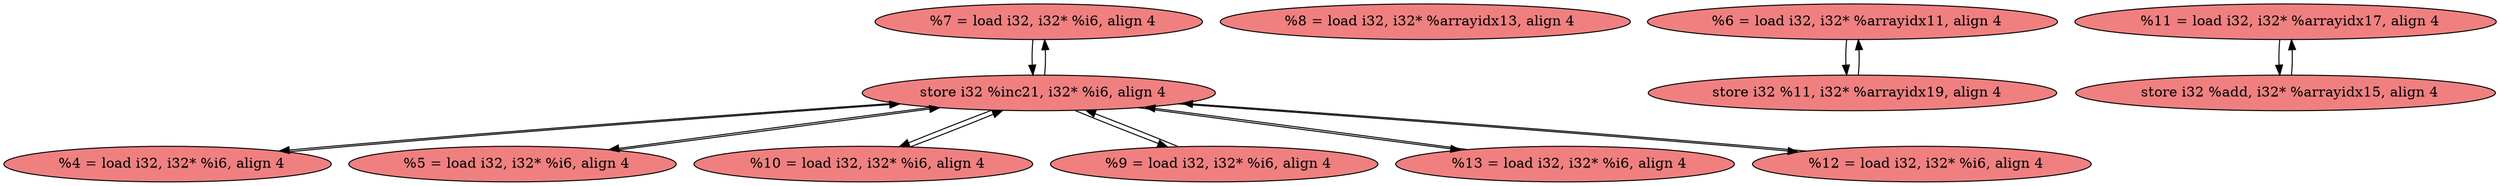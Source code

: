 
digraph G {


node138 [fillcolor=lightcoral,label="  %7 = load i32, i32* %i6, align 4",shape=ellipse,style=filled ]
node136 [fillcolor=lightcoral,label="  %4 = load i32, i32* %i6, align 4",shape=ellipse,style=filled ]
node140 [fillcolor=lightcoral,label="  %8 = load i32, i32* %arrayidx13, align 4",shape=ellipse,style=filled ]
node139 [fillcolor=lightcoral,label="  %6 = load i32, i32* %arrayidx11, align 4",shape=ellipse,style=filled ]
node135 [fillcolor=lightcoral,label="  %5 = load i32, i32* %i6, align 4",shape=ellipse,style=filled ]
node130 [fillcolor=lightcoral,label="  store i32 %11, i32* %arrayidx19, align 4",shape=ellipse,style=filled ]
node129 [fillcolor=lightcoral,label="  store i32 %inc21, i32* %i6, align 4",shape=ellipse,style=filled ]
node132 [fillcolor=lightcoral,label="  %11 = load i32, i32* %arrayidx17, align 4",shape=ellipse,style=filled ]
node133 [fillcolor=lightcoral,label="  %10 = load i32, i32* %i6, align 4",shape=ellipse,style=filled ]
node141 [fillcolor=lightcoral,label="  %9 = load i32, i32* %i6, align 4",shape=ellipse,style=filled ]
node137 [fillcolor=lightcoral,label="  %13 = load i32, i32* %i6, align 4",shape=ellipse,style=filled ]
node131 [fillcolor=lightcoral,label="  %12 = load i32, i32* %i6, align 4",shape=ellipse,style=filled ]
node134 [fillcolor=lightcoral,label="  store i32 %add, i32* %arrayidx15, align 4",shape=ellipse,style=filled ]

node132->node134 [ ]
node136->node129 [ ]
node129->node136 [ ]
node129->node141 [ ]
node129->node137 [ ]
node130->node139 [ ]
node129->node133 [ ]
node137->node129 [ ]
node129->node138 [ ]
node138->node129 [ ]
node129->node135 [ ]
node129->node131 [ ]
node141->node129 [ ]
node131->node129 [ ]
node133->node129 [ ]
node135->node129 [ ]
node134->node132 [ ]
node139->node130 [ ]


}
